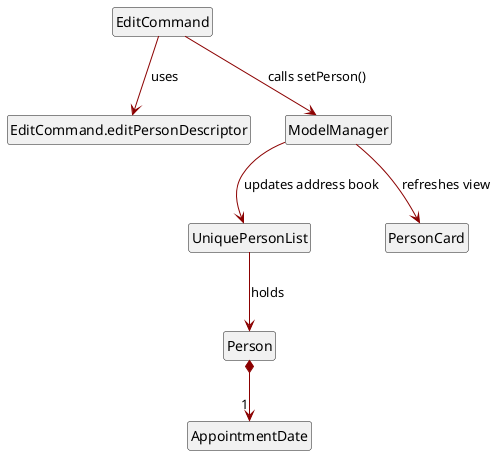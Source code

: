 @startuml
hide members
hide footbox
hide circle

skinparam arrowColor DARKRED

class EditCommand
class "EditCommand.editPersonDescriptor" as EditDescriptor
class ModelManager
class UniquePersonList
class Person
class AppointmentDate
class PersonCard

EditCommand --> EditDescriptor : uses
EditCommand --> ModelManager : calls setPerson()
ModelManager --> UniquePersonList : updates address book
UniquePersonList --> Person : holds
Person *--> "1" AppointmentDate
ModelManager --> PersonCard : refreshes view

@enduml